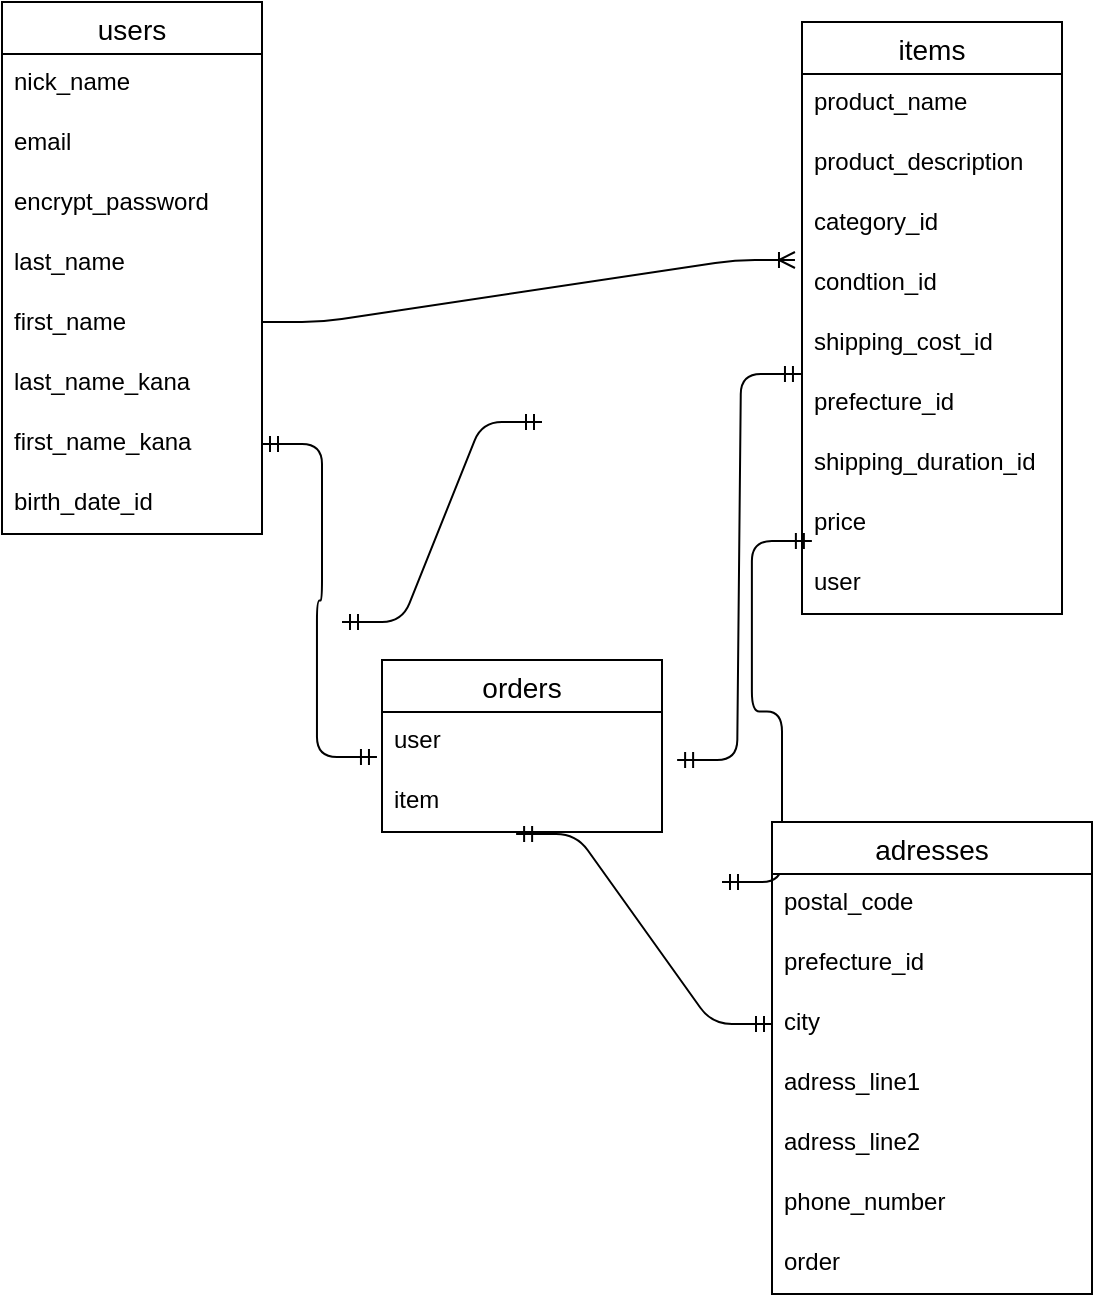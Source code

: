 <mxfile>
    <diagram id="2TUeLvDOgGM8RYKzGqOk" name="ページ1">
        <mxGraphModel dx="664" dy="616" grid="1" gridSize="10" guides="1" tooltips="1" connect="1" arrows="1" fold="1" page="1" pageScale="1" pageWidth="827" pageHeight="1169" math="0" shadow="0">
            <root>
                <mxCell id="0"/>
                <mxCell id="1" parent="0"/>
                <mxCell id="2" value="users" style="swimlane;fontStyle=0;childLayout=stackLayout;horizontal=1;startSize=26;horizontalStack=0;resizeParent=1;resizeParentMax=0;resizeLast=0;collapsible=1;marginBottom=0;align=center;fontSize=14;" parent="1" vertex="1">
                    <mxGeometry x="40" y="20" width="130" height="266" as="geometry"/>
                </mxCell>
                <mxCell id="4" value="nick_name" style="text;strokeColor=none;fillColor=none;spacingLeft=4;spacingRight=4;overflow=hidden;rotatable=0;points=[[0,0.5],[1,0.5]];portConstraint=eastwest;fontSize=12;" parent="2" vertex="1">
                    <mxGeometry y="26" width="130" height="30" as="geometry"/>
                </mxCell>
                <mxCell id="5" value="email&#10;" style="text;strokeColor=none;fillColor=none;spacingLeft=4;spacingRight=4;overflow=hidden;rotatable=0;points=[[0,0.5],[1,0.5]];portConstraint=eastwest;fontSize=12;" parent="2" vertex="1">
                    <mxGeometry y="56" width="130" height="30" as="geometry"/>
                </mxCell>
                <mxCell id="12" value="encrypt_password" style="text;strokeColor=none;fillColor=none;spacingLeft=4;spacingRight=4;overflow=hidden;rotatable=0;points=[[0,0.5],[1,0.5]];portConstraint=eastwest;fontSize=12;" parent="2" vertex="1">
                    <mxGeometry y="86" width="130" height="30" as="geometry"/>
                </mxCell>
                <mxCell id="11" value="last_name" style="text;strokeColor=none;fillColor=none;spacingLeft=4;spacingRight=4;overflow=hidden;rotatable=0;points=[[0,0.5],[1,0.5]];portConstraint=eastwest;fontSize=12;" parent="2" vertex="1">
                    <mxGeometry y="116" width="130" height="30" as="geometry"/>
                </mxCell>
                <mxCell id="10" value="first_name" style="text;strokeColor=none;fillColor=none;spacingLeft=4;spacingRight=4;overflow=hidden;rotatable=0;points=[[0,0.5],[1,0.5]];portConstraint=eastwest;fontSize=12;" parent="2" vertex="1">
                    <mxGeometry y="146" width="130" height="30" as="geometry"/>
                </mxCell>
                <mxCell id="9" value="last_name_kana" style="text;strokeColor=none;fillColor=none;spacingLeft=4;spacingRight=4;overflow=hidden;rotatable=0;points=[[0,0.5],[1,0.5]];portConstraint=eastwest;fontSize=12;" parent="2" vertex="1">
                    <mxGeometry y="176" width="130" height="30" as="geometry"/>
                </mxCell>
                <mxCell id="19" value="first_name_kana" style="text;strokeColor=none;fillColor=none;spacingLeft=4;spacingRight=4;overflow=hidden;rotatable=0;points=[[0,0.5],[1,0.5]];portConstraint=eastwest;fontSize=12;" parent="2" vertex="1">
                    <mxGeometry y="206" width="130" height="30" as="geometry"/>
                </mxCell>
                <mxCell id="13" value="birth_date_id" style="text;strokeColor=none;fillColor=none;spacingLeft=4;spacingRight=4;overflow=hidden;rotatable=0;points=[[0,0.5],[1,0.5]];portConstraint=eastwest;fontSize=12;" parent="2" vertex="1">
                    <mxGeometry y="236" width="130" height="30" as="geometry"/>
                </mxCell>
                <mxCell id="20" value="items" style="swimlane;fontStyle=0;childLayout=stackLayout;horizontal=1;startSize=26;horizontalStack=0;resizeParent=1;resizeParentMax=0;resizeLast=0;collapsible=1;marginBottom=0;align=center;fontSize=14;" parent="1" vertex="1">
                    <mxGeometry x="440" y="30" width="130" height="296" as="geometry"/>
                </mxCell>
                <mxCell id="23" value="product_name" style="text;strokeColor=none;fillColor=none;spacingLeft=4;spacingRight=4;overflow=hidden;rotatable=0;points=[[0,0.5],[1,0.5]];portConstraint=eastwest;fontSize=12;" parent="20" vertex="1">
                    <mxGeometry y="26" width="130" height="30" as="geometry"/>
                </mxCell>
                <mxCell id="29" value="product_description" style="text;strokeColor=none;fillColor=none;spacingLeft=4;spacingRight=4;overflow=hidden;rotatable=0;points=[[0,0.5],[1,0.5]];portConstraint=eastwest;fontSize=12;" parent="20" vertex="1">
                    <mxGeometry y="56" width="130" height="30" as="geometry"/>
                </mxCell>
                <mxCell id="28" value="category_id" style="text;strokeColor=none;fillColor=none;spacingLeft=4;spacingRight=4;overflow=hidden;rotatable=0;points=[[0,0.5],[1,0.5]];portConstraint=eastwest;fontSize=12;" parent="20" vertex="1">
                    <mxGeometry y="86" width="130" height="30" as="geometry"/>
                </mxCell>
                <mxCell id="27" value="condtion_id" style="text;strokeColor=none;fillColor=none;spacingLeft=4;spacingRight=4;overflow=hidden;rotatable=0;points=[[0,0.5],[1,0.5]];portConstraint=eastwest;fontSize=12;" parent="20" vertex="1">
                    <mxGeometry y="116" width="130" height="30" as="geometry"/>
                </mxCell>
                <mxCell id="26" value="shipping_cost_id" style="text;strokeColor=none;fillColor=none;spacingLeft=4;spacingRight=4;overflow=hidden;rotatable=0;points=[[0,0.5],[1,0.5]];portConstraint=eastwest;fontSize=12;" parent="20" vertex="1">
                    <mxGeometry y="146" width="130" height="30" as="geometry"/>
                </mxCell>
                <mxCell id="25" value="prefecture_id" style="text;strokeColor=none;fillColor=none;spacingLeft=4;spacingRight=4;overflow=hidden;rotatable=0;points=[[0,0.5],[1,0.5]];portConstraint=eastwest;fontSize=12;" parent="20" vertex="1">
                    <mxGeometry y="176" width="130" height="30" as="geometry"/>
                </mxCell>
                <mxCell id="24" value="shipping_duration_id" style="text;strokeColor=none;fillColor=none;spacingLeft=4;spacingRight=4;overflow=hidden;rotatable=0;points=[[0,0.5],[1,0.5]];portConstraint=eastwest;fontSize=12;" parent="20" vertex="1">
                    <mxGeometry y="206" width="130" height="30" as="geometry"/>
                </mxCell>
                <mxCell id="30" value="price" style="text;strokeColor=none;fillColor=none;spacingLeft=4;spacingRight=4;overflow=hidden;rotatable=0;points=[[0,0.5],[1,0.5]];portConstraint=eastwest;fontSize=12;" parent="20" vertex="1">
                    <mxGeometry y="236" width="130" height="30" as="geometry"/>
                </mxCell>
                <mxCell id="31" value="user" style="text;strokeColor=none;fillColor=none;spacingLeft=4;spacingRight=4;overflow=hidden;rotatable=0;points=[[0,0.5],[1,0.5]];portConstraint=eastwest;fontSize=12;" parent="20" vertex="1">
                    <mxGeometry y="266" width="130" height="30" as="geometry"/>
                </mxCell>
                <mxCell id="32" value="orders" style="swimlane;fontStyle=0;childLayout=stackLayout;horizontal=1;startSize=26;horizontalStack=0;resizeParent=1;resizeParentMax=0;resizeLast=0;collapsible=1;marginBottom=0;align=center;fontSize=14;" parent="1" vertex="1">
                    <mxGeometry x="230" y="349" width="140" height="86" as="geometry"/>
                </mxCell>
                <mxCell id="44" value="user" style="text;strokeColor=none;fillColor=none;spacingLeft=4;spacingRight=4;overflow=hidden;rotatable=0;points=[[0,0.5],[1,0.5]];portConstraint=eastwest;fontSize=12;" parent="32" vertex="1">
                    <mxGeometry y="26" width="140" height="30" as="geometry"/>
                </mxCell>
                <mxCell id="43" value="item" style="text;strokeColor=none;fillColor=none;spacingLeft=4;spacingRight=4;overflow=hidden;rotatable=0;points=[[0,0.5],[1,0.5]];portConstraint=eastwest;fontSize=12;" parent="32" vertex="1">
                    <mxGeometry y="56" width="140" height="30" as="geometry"/>
                </mxCell>
                <mxCell id="40" value="" style="edgeStyle=entityRelationEdgeStyle;fontSize=12;html=1;endArrow=ERoneToMany;entryX=-0.027;entryY=0.1;entryDx=0;entryDy=0;entryPerimeter=0;" parent="1" target="27" edge="1">
                    <mxGeometry width="100" height="100" relative="1" as="geometry">
                        <mxPoint x="170" y="180" as="sourcePoint"/>
                        <mxPoint x="270" y="80" as="targetPoint"/>
                    </mxGeometry>
                </mxCell>
                <mxCell id="41" value="" style="edgeStyle=entityRelationEdgeStyle;fontSize=12;html=1;endArrow=ERmandOne;startArrow=ERmandOne;exitX=1;exitY=0.5;exitDx=0;exitDy=0;entryX=0.038;entryY=-0.217;entryDx=0;entryDy=0;entryPerimeter=0;" parent="1" target="31" edge="1">
                    <mxGeometry width="100" height="100" relative="1" as="geometry">
                        <mxPoint x="400" y="460" as="sourcePoint"/>
                        <mxPoint x="500" y="360" as="targetPoint"/>
                    </mxGeometry>
                </mxCell>
                <mxCell id="42" value="" style="edgeStyle=entityRelationEdgeStyle;fontSize=12;html=1;endArrow=ERmandOne;startArrow=ERmandOne;entryX=1.012;entryY=0.05;entryDx=0;entryDy=0;exitX=0.032;exitY=0.267;exitDx=0;exitDy=0;exitPerimeter=0;entryPerimeter=0;" parent="1" target="15" edge="1">
                    <mxGeometry width="100" height="100" relative="1" as="geometry">
                        <mxPoint x="210" y="330" as="sourcePoint"/>
                        <mxPoint x="310" y="230" as="targetPoint"/>
                    </mxGeometry>
                </mxCell>
                <mxCell id="45" value="adresses" style="swimlane;fontStyle=0;childLayout=stackLayout;horizontal=1;startSize=26;horizontalStack=0;resizeParent=1;resizeParentMax=0;resizeLast=0;collapsible=1;marginBottom=0;align=center;fontSize=14;" parent="1" vertex="1">
                    <mxGeometry x="425" y="430" width="160" height="236" as="geometry"/>
                </mxCell>
                <mxCell id="47" value="postal_code" style="text;strokeColor=none;fillColor=none;spacingLeft=4;spacingRight=4;overflow=hidden;rotatable=0;points=[[0,0.5],[1,0.5]];portConstraint=eastwest;fontSize=12;" parent="45" vertex="1">
                    <mxGeometry y="26" width="160" height="30" as="geometry"/>
                </mxCell>
                <mxCell id="48" value="prefecture_id" style="text;strokeColor=none;fillColor=none;spacingLeft=4;spacingRight=4;overflow=hidden;rotatable=0;points=[[0,0.5],[1,0.5]];portConstraint=eastwest;fontSize=12;" parent="45" vertex="1">
                    <mxGeometry y="56" width="160" height="30" as="geometry"/>
                </mxCell>
                <mxCell id="51" value="city" style="text;strokeColor=none;fillColor=none;spacingLeft=4;spacingRight=4;overflow=hidden;rotatable=0;points=[[0,0.5],[1,0.5]];portConstraint=eastwest;fontSize=12;" parent="45" vertex="1">
                    <mxGeometry y="86" width="160" height="30" as="geometry"/>
                </mxCell>
                <mxCell id="50" value="adress_line1" style="text;strokeColor=none;fillColor=none;spacingLeft=4;spacingRight=4;overflow=hidden;rotatable=0;points=[[0,0.5],[1,0.5]];portConstraint=eastwest;fontSize=12;" parent="45" vertex="1">
                    <mxGeometry y="116" width="160" height="30" as="geometry"/>
                </mxCell>
                <mxCell id="52" value="adress_line2" style="text;strokeColor=none;fillColor=none;spacingLeft=4;spacingRight=4;overflow=hidden;rotatable=0;points=[[0,0.5],[1,0.5]];portConstraint=eastwest;fontSize=12;" parent="45" vertex="1">
                    <mxGeometry y="146" width="160" height="30" as="geometry"/>
                </mxCell>
                <mxCell id="56" value="phone_number" style="text;strokeColor=none;fillColor=none;spacingLeft=4;spacingRight=4;overflow=hidden;rotatable=0;points=[[0,0.5],[1,0.5]];portConstraint=eastwest;fontSize=12;" vertex="1" parent="45">
                    <mxGeometry y="176" width="160" height="30" as="geometry"/>
                </mxCell>
                <mxCell id="57" value="order" style="text;strokeColor=none;fillColor=none;spacingLeft=4;spacingRight=4;overflow=hidden;rotatable=0;points=[[0,0.5],[1,0.5]];portConstraint=eastwest;fontSize=12;" vertex="1" parent="45">
                    <mxGeometry y="206" width="160" height="30" as="geometry"/>
                </mxCell>
                <mxCell id="53" value="" style="edgeStyle=entityRelationEdgeStyle;fontSize=12;html=1;endArrow=ERmandOne;startArrow=ERmandOne;entryX=-0.004;entryY=1;entryDx=0;entryDy=0;entryPerimeter=0;exitX=1.054;exitY=0.8;exitDx=0;exitDy=0;exitPerimeter=0;" parent="1" source="44" target="26" edge="1">
                    <mxGeometry width="100" height="100" relative="1" as="geometry">
                        <mxPoint x="210" y="430" as="sourcePoint"/>
                        <mxPoint x="310" y="330" as="targetPoint"/>
                    </mxGeometry>
                </mxCell>
                <mxCell id="54" value="" style="edgeStyle=entityRelationEdgeStyle;fontSize=12;html=1;endArrow=ERmandOne;startArrow=ERmandOne;entryX=1;entryY=0.5;entryDx=0;entryDy=0;exitX=-0.018;exitY=0.75;exitDx=0;exitDy=0;exitPerimeter=0;" parent="1" source="44" target="19" edge="1">
                    <mxGeometry width="100" height="100" relative="1" as="geometry">
                        <mxPoint x="210" y="430" as="sourcePoint"/>
                        <mxPoint x="310" y="330" as="targetPoint"/>
                    </mxGeometry>
                </mxCell>
                <mxCell id="55" value="" style="edgeStyle=entityRelationEdgeStyle;fontSize=12;html=1;endArrow=ERmandOne;startArrow=ERmandOne;exitX=0;exitY=0.5;exitDx=0;exitDy=0;entryX=0.479;entryY=1.033;entryDx=0;entryDy=0;entryPerimeter=0;" parent="1" source="51" target="43" edge="1">
                    <mxGeometry width="100" height="100" relative="1" as="geometry">
                        <mxPoint x="510" y="533.5" as="sourcePoint"/>
                        <mxPoint x="300" y="430" as="targetPoint"/>
                    </mxGeometry>
                </mxCell>
            </root>
        </mxGraphModel>
    </diagram>
</mxfile>